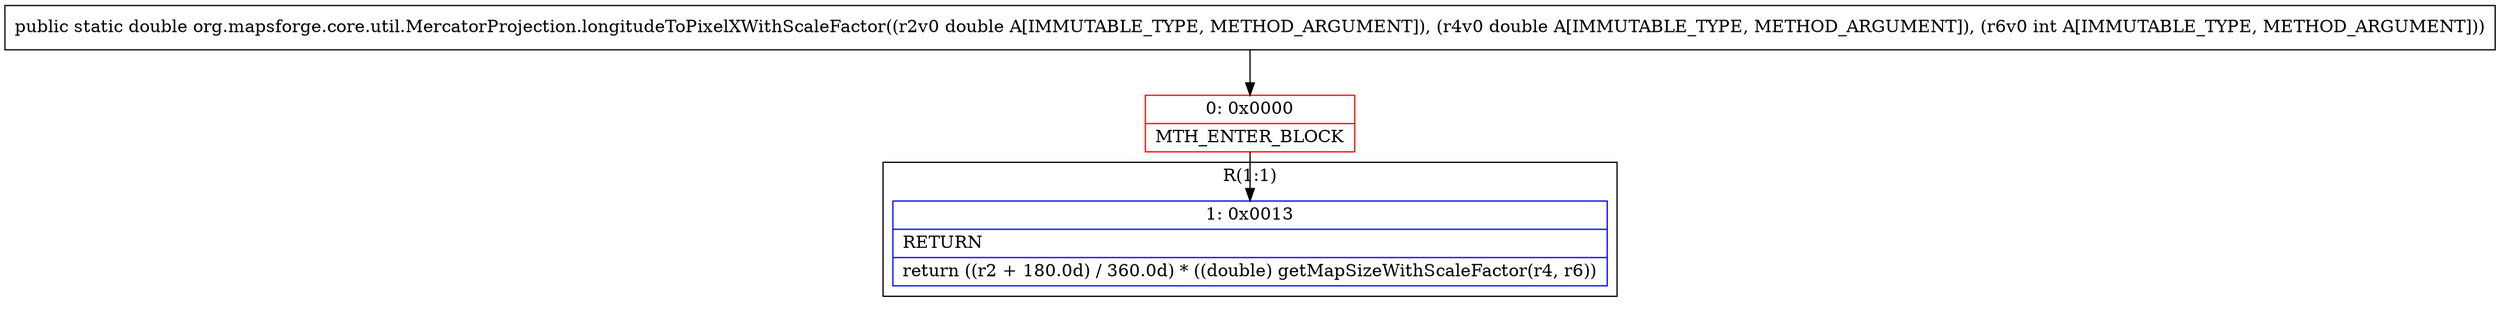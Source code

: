 digraph "CFG fororg.mapsforge.core.util.MercatorProjection.longitudeToPixelXWithScaleFactor(DDI)D" {
subgraph cluster_Region_432987531 {
label = "R(1:1)";
node [shape=record,color=blue];
Node_1 [shape=record,label="{1\:\ 0x0013|RETURN\l|return ((r2 + 180.0d) \/ 360.0d) * ((double) getMapSizeWithScaleFactor(r4, r6))\l}"];
}
Node_0 [shape=record,color=red,label="{0\:\ 0x0000|MTH_ENTER_BLOCK\l}"];
MethodNode[shape=record,label="{public static double org.mapsforge.core.util.MercatorProjection.longitudeToPixelXWithScaleFactor((r2v0 double A[IMMUTABLE_TYPE, METHOD_ARGUMENT]), (r4v0 double A[IMMUTABLE_TYPE, METHOD_ARGUMENT]), (r6v0 int A[IMMUTABLE_TYPE, METHOD_ARGUMENT])) }"];
MethodNode -> Node_0;
Node_0 -> Node_1;
}

